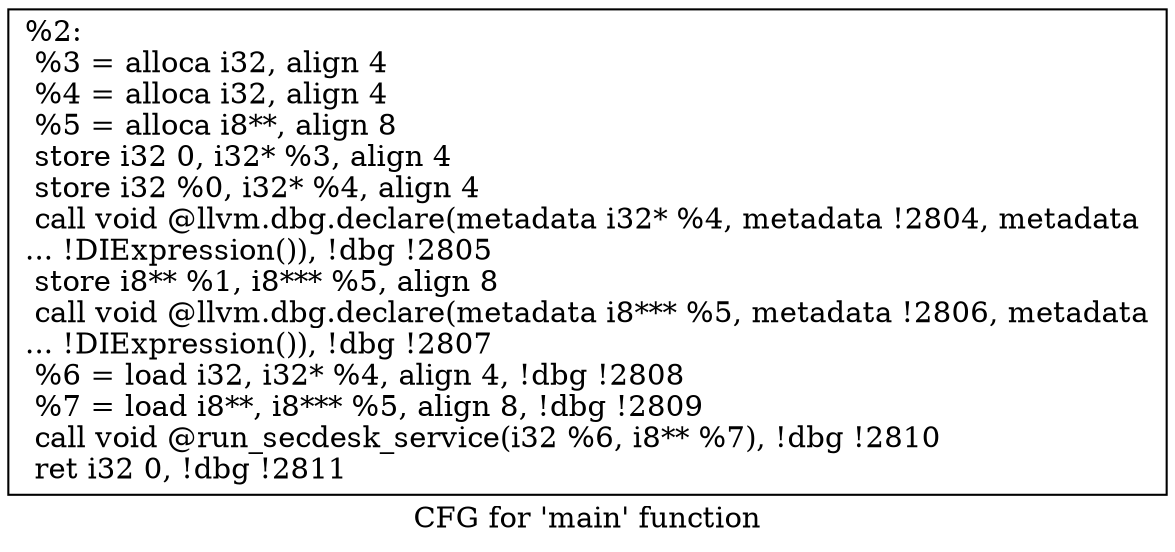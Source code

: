 digraph "CFG for 'main' function" {
	label="CFG for 'main' function";

	Node0x55685256e250 [shape=record,label="{%2:\l  %3 = alloca i32, align 4\l  %4 = alloca i32, align 4\l  %5 = alloca i8**, align 8\l  store i32 0, i32* %3, align 4\l  store i32 %0, i32* %4, align 4\l  call void @llvm.dbg.declare(metadata i32* %4, metadata !2804, metadata\l... !DIExpression()), !dbg !2805\l  store i8** %1, i8*** %5, align 8\l  call void @llvm.dbg.declare(metadata i8*** %5, metadata !2806, metadata\l... !DIExpression()), !dbg !2807\l  %6 = load i32, i32* %4, align 4, !dbg !2808\l  %7 = load i8**, i8*** %5, align 8, !dbg !2809\l  call void @run_secdesk_service(i32 %6, i8** %7), !dbg !2810\l  ret i32 0, !dbg !2811\l}"];
}
